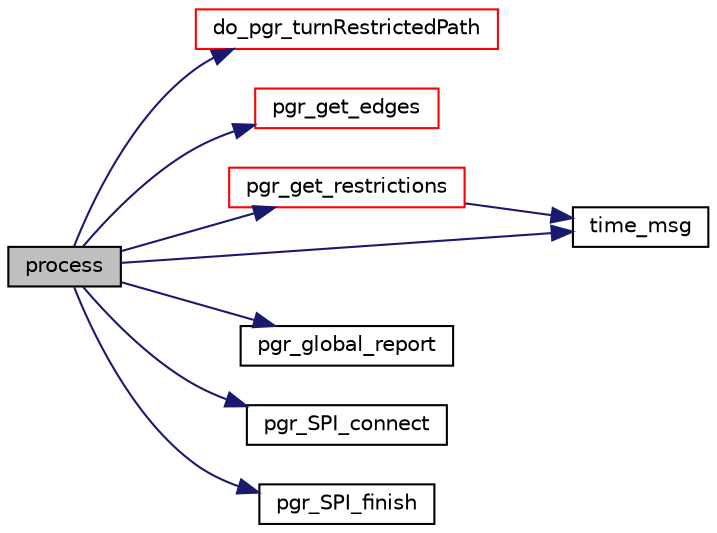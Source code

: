 digraph "process"
{
  edge [fontname="Helvetica",fontsize="10",labelfontname="Helvetica",labelfontsize="10"];
  node [fontname="Helvetica",fontsize="10",shape=record];
  rankdir="LR";
  Node2 [label="process",height=0.2,width=0.4,color="black", fillcolor="grey75", style="filled", fontcolor="black"];
  Node2 -> Node3 [color="midnightblue",fontsize="10",style="solid",fontname="Helvetica"];
  Node3 [label="do_pgr_turnRestrictedPath",height=0.2,width=0.4,color="red", fillcolor="white", style="filled",URL="$turnRestrictedPath__driver_8cpp.html#a4d73fa921412c3dadebf6b5894cc2f11"];
  Node2 -> Node41 [color="midnightblue",fontsize="10",style="solid",fontname="Helvetica"];
  Node41 [label="pgr_get_edges",height=0.2,width=0.4,color="red", fillcolor="white", style="filled",URL="$edges__input_8c.html#af663e291b6bdfe777789be38b6bfcf76",tooltip="basic edge_sql "];
  Node2 -> Node57 [color="midnightblue",fontsize="10",style="solid",fontname="Helvetica"];
  Node57 [label="pgr_get_restrictions",height=0.2,width=0.4,color="red", fillcolor="white", style="filled",URL="$restrictions__input_8c.html#ad63bede1afc0fe03735388c928c104fd"];
  Node57 -> Node56 [color="midnightblue",fontsize="10",style="solid",fontname="Helvetica"];
  Node56 [label="time_msg",height=0.2,width=0.4,color="black", fillcolor="white", style="filled",URL="$time__msg_8c.html#a989d9723eb6d9be4cbf1214136286dbe"];
  Node2 -> Node62 [color="midnightblue",fontsize="10",style="solid",fontname="Helvetica"];
  Node62 [label="pgr_global_report",height=0.2,width=0.4,color="black", fillcolor="white", style="filled",URL="$e__report_8c.html#aa7833fe4baf65aa901e1129575e7deb2",tooltip="notice & error "];
  Node2 -> Node63 [color="midnightblue",fontsize="10",style="solid",fontname="Helvetica"];
  Node63 [label="pgr_SPI_connect",height=0.2,width=0.4,color="black", fillcolor="white", style="filled",URL="$postgres__connection_8c.html#aef5deb780b1cf78c56b1794ab826ac64"];
  Node2 -> Node64 [color="midnightblue",fontsize="10",style="solid",fontname="Helvetica"];
  Node64 [label="pgr_SPI_finish",height=0.2,width=0.4,color="black", fillcolor="white", style="filled",URL="$postgres__connection_8c.html#ae36e7862564b5e72c25c9e26ae8e355f"];
  Node2 -> Node56 [color="midnightblue",fontsize="10",style="solid",fontname="Helvetica"];
}

